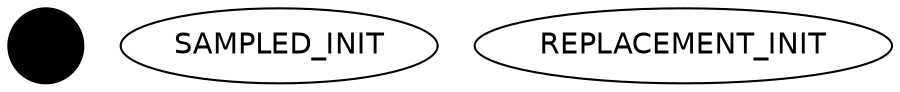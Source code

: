 

digraph casestates {
    size="20,20";
    edge[arrowhead=open]#    node [shape=rectan$gle];
    start[shape=circle, label="", fillcolor=black, style=filled]
    sampledinit[label="SAMPLED_INIT", fontname="helvetica", style=rounded]
    replacementinit[label="REPLACEMENT_INIT", fontname="helvetica", style=rounded]
}

